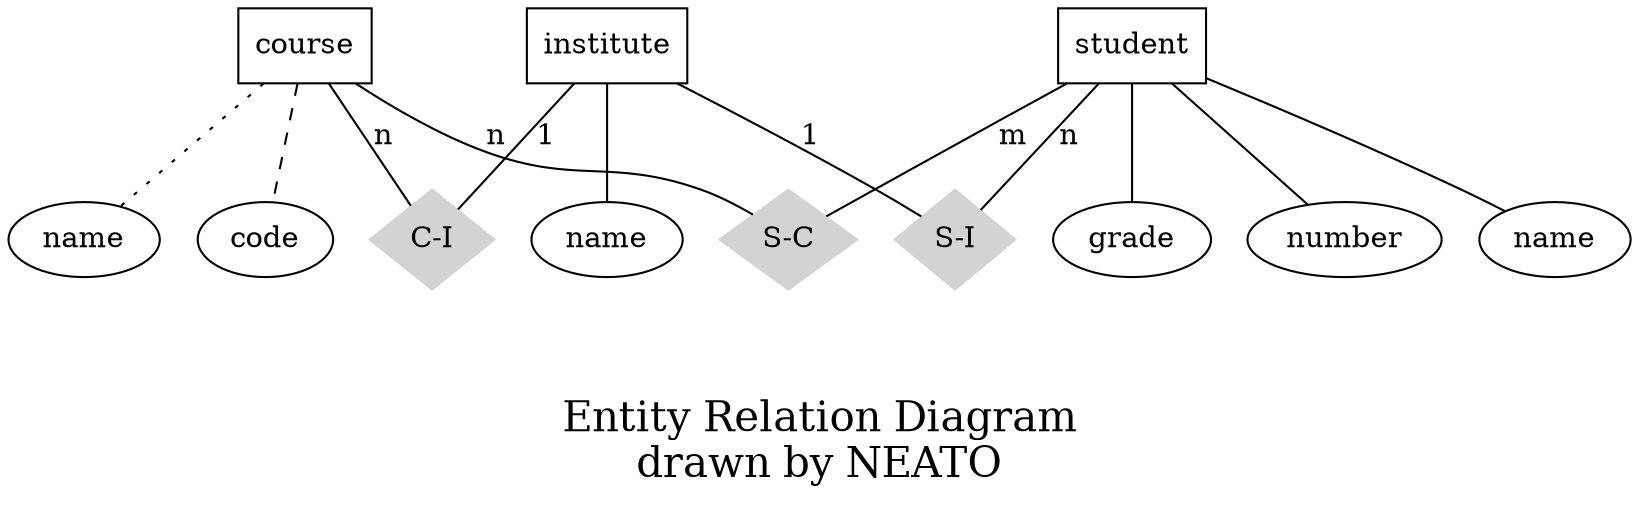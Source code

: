 graph "ER" {
	node [	label = "\N",
		shape = box ];
	graph [label= "\n\nEntity Relation Diagram\ndrawn by NEATO"];
	graph [fontsize= 20];
	graph [lp= "359,44"];
	graph [bb= "0,0,719,224"];
	edge [ style = "linewidth(1)" ];
	{
		graph [label= ""];
		graph [fontsize= ""];
		graph [lp= ""];
		graph [bb= ""];
		node [label= name];
		node [shape= ellipse];
		node [style= ""];
		node [color= ""];
		name0 [pos="27,112", width="0.75", height="0.50"];
		name1 [pos="306,112", width="0.75", height="0.50"];
		name2 [pos="692,112", width="0.75", height="0.50"];
	}
	course [pos="122,206", width="0.75", height="0.50", tip="some course or other"];
	institute [pos="308,206", width="0.81", height="0.50", tip="National Institute of Mental Health"];
	student [pos="536,206", width="0.75", height="0.50"];
	code [shape=ellipse, pos="99,112", width="0.75", height="0.50"];
	grade [shape=ellipse, pos="536,112", width="0.75", height="0.50"];
	number [shape=ellipse, pos="614,112", width="0.92", height="0.50"];
	"C-I" [shape=diamond, style=filled, color=lightgrey, pos="203,112", width="0.83", height="0.67"];
	"S-C" [shape=diamond, style=filled, color=lightgrey, pos="383,112", width="0.89", height="0.67"];
	"S-I" [shape=diamond, style=filled, color=lightgrey, pos="462,112", width="0.81", height="0.67"];
	course -- name0 [pos="104,188 86,170 59,144 42,127",style="dotted,linewidth(1)"];
	course -- code [pos="118,188 114,171 108,147 103,130", style="dashed,linewidth(1)"];
	course -- "C-I" [label=n, len="1.00", pos="132,188 139,176 149,162 156,154 163,145 177,133 188,124", lp="167,162"];
	institute -- "C-I" [label=1, len="1.00", pos="288,188 267,170 235,141 217,125", lp="278,162"];
	institute -- name1 [pos="308,188 307,172 307,147 306,130"];
	institute -- "S-I" [label=1, len="1.00", pos="337,189 364,173 403,150 427,136 432,133 439,128 446,123", lp="407,162"];
	student -- "S-I" [label=n, len="1.00", pos="522,188 508,170 486,143 474,127", lp="518,162"];
	student -- grade [pos="536,188 536,172 536,147 536,130"];
	student -- name2 [pos="563,191 591,175 633,151 659,136 663,133 668,129 674,125"];
	student -- number [pos="551,188 565,171 587,145 600,129"];
	student -- "S-C" [label=m, len="1.00", pos="509,194 493,186 475,177 463,170 444,158 416,138 399,124", lp="475,162"];
	course -- "S-C" [label=n, len="1.00", pos="149,191 174,176 210,157 221,154 260,141 304,146 345,136 351,134 360,129 367,124", lp="232,162"];
}
